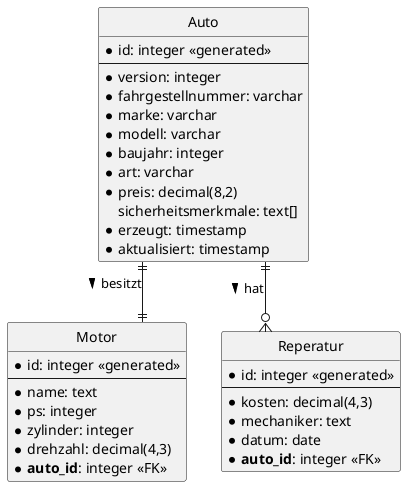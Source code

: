 @startuml ER Diagramm

' hide the spot
hide circle

' Probleme mit Krähenfüßen vermeiden
skinparam linetype ortho

entity "Auto" {
  * id: integer <<generated>>
  --
  * version: integer
  * fahrgestellnummer: varchar
  * marke: varchar
  * modell: varchar
  * baujahr: integer
  * art: varchar
  * preis: decimal(8,2)
    sicherheitsmerkmale: text[]
  * erzeugt: timestamp
  * aktualisiert: timestamp
}

entity "Motor" {
  * id: integer <<generated>>
  --
  * name: text
  * ps: integer
  * zylinder: integer
  * drehzahl: decimal(4,3)
  * **auto_id**: integer <<FK>>
}

entity "Reperatur" {
  * id: integer <<generated>>
  --
  * kosten: decimal(4,3)
  * mechaniker: text
  * datum: date
  * **auto_id**: integer <<FK>>
}

Auto ||--|| Motor : besitzt >
Auto ||--o{ Reperatur : hat >

@enduml
